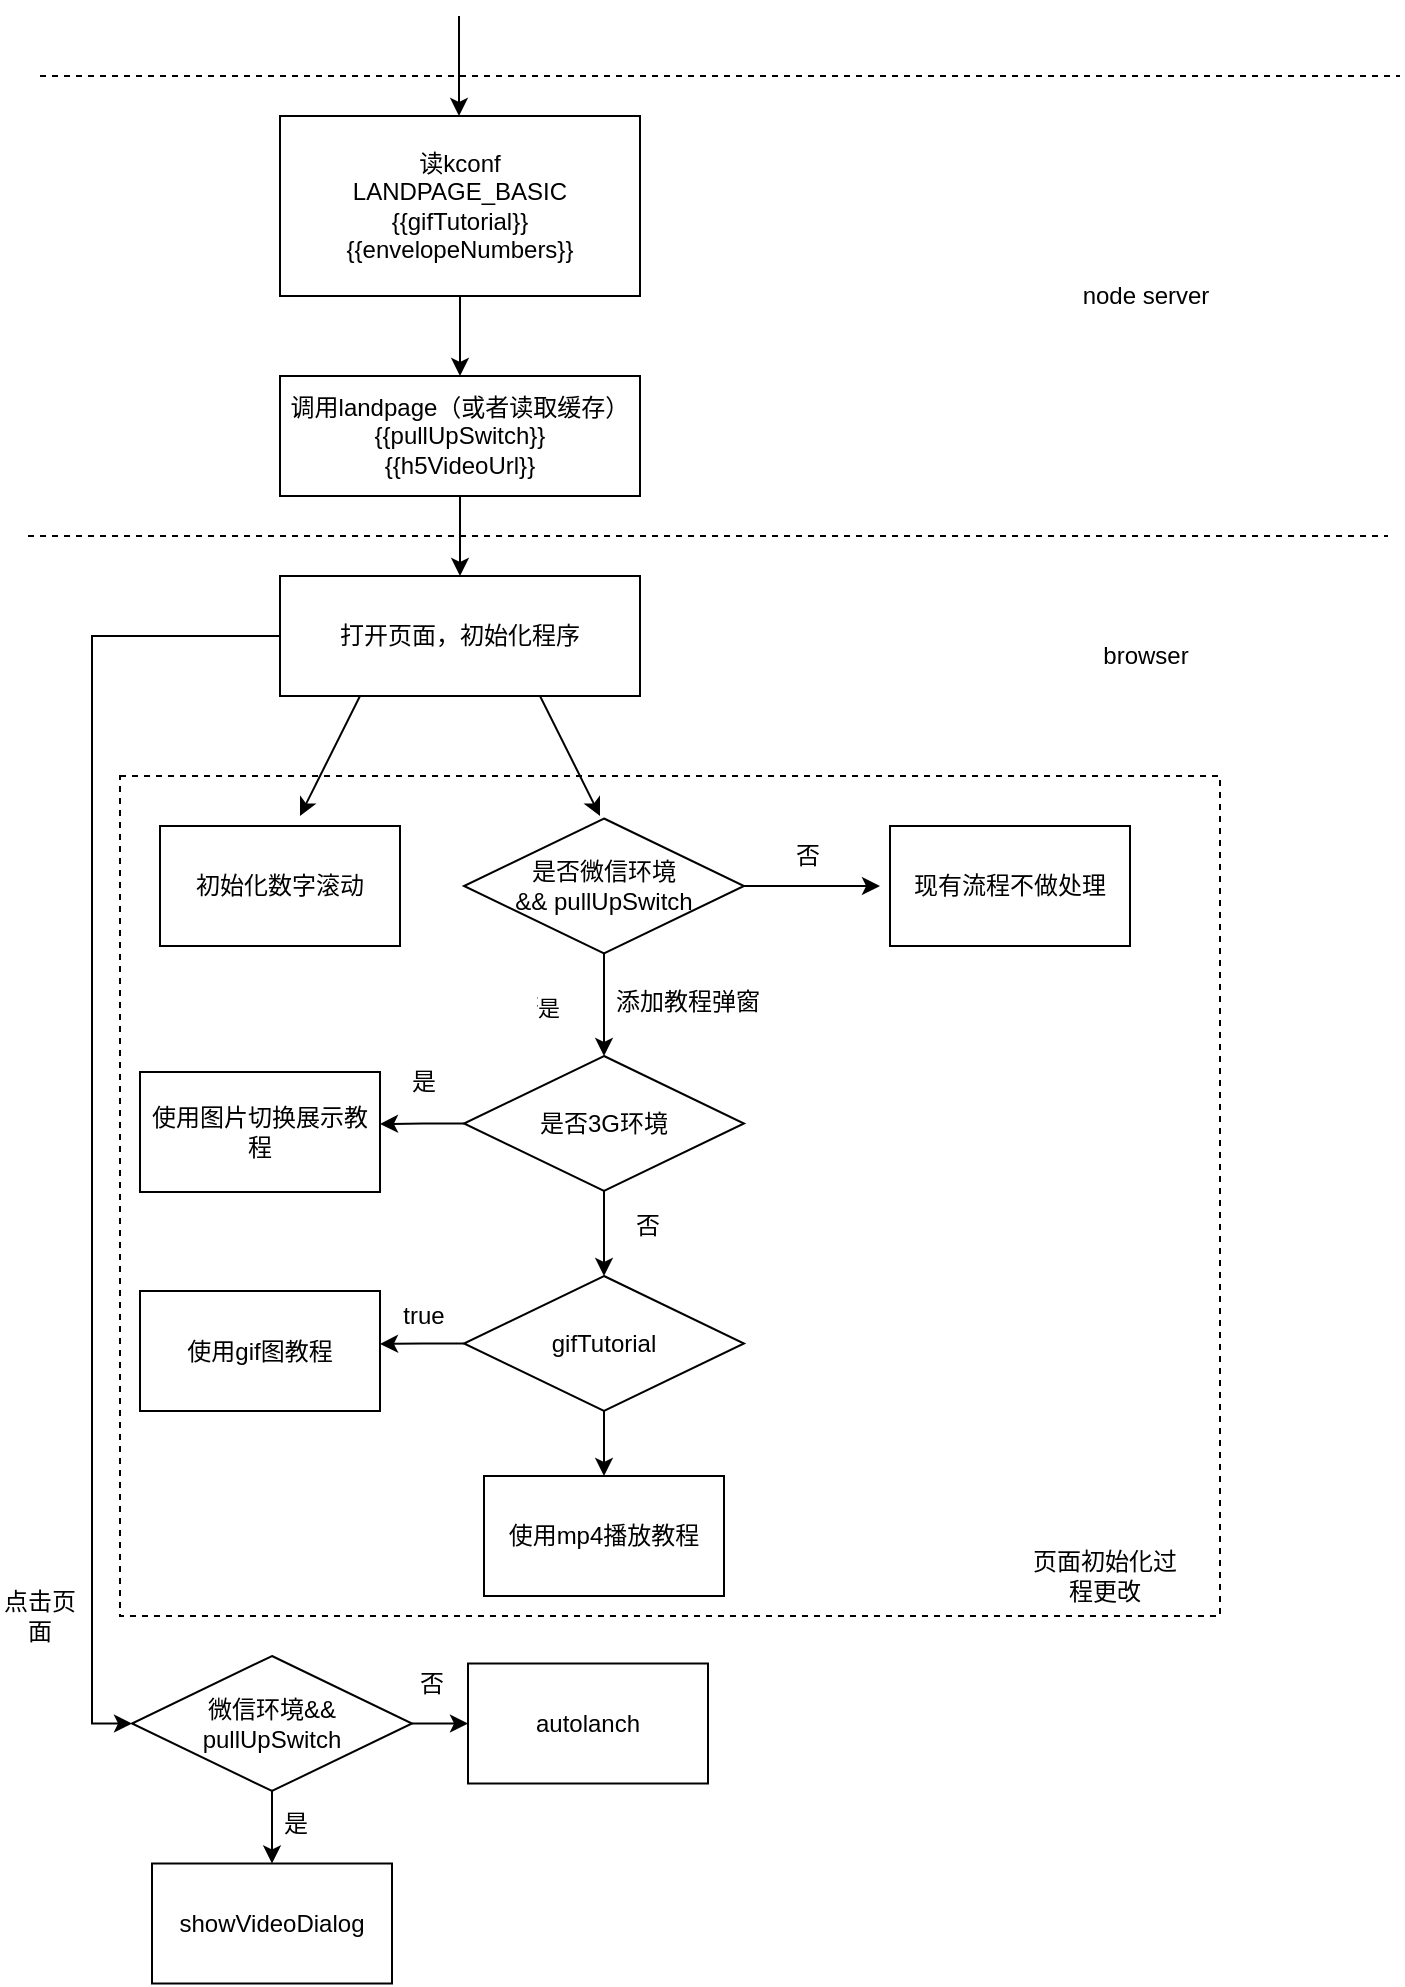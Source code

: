 <mxfile version="14.2.9" type="github">
  <diagram id="kttMU8aqjuccED0ETCXs" name="第 1 页">
    <mxGraphModel dx="2066" dy="1056" grid="1" gridSize="10" guides="1" tooltips="1" connect="1" arrows="1" fold="1" page="1" pageScale="1" pageWidth="827" pageHeight="1169" math="0" shadow="0">
      <root>
        <mxCell id="0" />
        <mxCell id="1" parent="0" />
        <mxCell id="LLrbU3jSWrvTlNxRiFdD-1" value="" style="endArrow=classic;html=1;" edge="1" parent="1">
          <mxGeometry width="50" height="50" relative="1" as="geometry">
            <mxPoint x="289.5" y="120" as="sourcePoint" />
            <mxPoint x="289.5" y="170" as="targetPoint" />
          </mxGeometry>
        </mxCell>
        <mxCell id="LLrbU3jSWrvTlNxRiFdD-6" style="edgeStyle=orthogonalEdgeStyle;rounded=0;orthogonalLoop=1;jettySize=auto;html=1;" edge="1" parent="1" source="LLrbU3jSWrvTlNxRiFdD-2">
          <mxGeometry relative="1" as="geometry">
            <mxPoint x="290" y="300" as="targetPoint" />
          </mxGeometry>
        </mxCell>
        <mxCell id="LLrbU3jSWrvTlNxRiFdD-2" value="读kconf&lt;br&gt;LANDPAGE_BASIC&lt;br&gt;{{gifTutorial}}&lt;br&gt;{{envelopeNumbers}}" style="rounded=0;whiteSpace=wrap;html=1;" vertex="1" parent="1">
          <mxGeometry x="200" y="170" width="180" height="90" as="geometry" />
        </mxCell>
        <mxCell id="LLrbU3jSWrvTlNxRiFdD-4" value="node server" style="text;html=1;strokeColor=none;fillColor=none;align=center;verticalAlign=middle;whiteSpace=wrap;rounded=0;" vertex="1" parent="1">
          <mxGeometry x="560" y="250" width="146" height="20" as="geometry" />
        </mxCell>
        <mxCell id="LLrbU3jSWrvTlNxRiFdD-5" value="" style="endArrow=none;dashed=1;html=1;" edge="1" parent="1">
          <mxGeometry width="50" height="50" relative="1" as="geometry">
            <mxPoint x="80" y="150" as="sourcePoint" />
            <mxPoint x="760" y="150" as="targetPoint" />
          </mxGeometry>
        </mxCell>
        <mxCell id="LLrbU3jSWrvTlNxRiFdD-10" style="edgeStyle=orthogonalEdgeStyle;rounded=0;orthogonalLoop=1;jettySize=auto;html=1;" edge="1" parent="1" source="LLrbU3jSWrvTlNxRiFdD-8">
          <mxGeometry relative="1" as="geometry">
            <mxPoint x="290" y="400" as="targetPoint" />
          </mxGeometry>
        </mxCell>
        <mxCell id="LLrbU3jSWrvTlNxRiFdD-8" value="调用landpage（或者读取缓存）&lt;br&gt;{{pullUpSwitch}}&lt;br&gt;{{h5VideoUrl}}" style="rounded=0;whiteSpace=wrap;html=1;" vertex="1" parent="1">
          <mxGeometry x="200" y="300" width="180" height="60" as="geometry" />
        </mxCell>
        <mxCell id="LLrbU3jSWrvTlNxRiFdD-60" style="edgeStyle=orthogonalEdgeStyle;rounded=0;orthogonalLoop=1;jettySize=auto;html=1;exitX=0;exitY=0.5;exitDx=0;exitDy=0;entryX=0;entryY=0.5;entryDx=0;entryDy=0;" edge="1" parent="1" source="LLrbU3jSWrvTlNxRiFdD-12" target="LLrbU3jSWrvTlNxRiFdD-46">
          <mxGeometry relative="1" as="geometry">
            <mxPoint x="120" y="990" as="targetPoint" />
          </mxGeometry>
        </mxCell>
        <mxCell id="LLrbU3jSWrvTlNxRiFdD-12" value="打开页面，初始化程序" style="rounded=0;whiteSpace=wrap;html=1;" vertex="1" parent="1">
          <mxGeometry x="200" y="400" width="180" height="60" as="geometry" />
        </mxCell>
        <mxCell id="LLrbU3jSWrvTlNxRiFdD-13" value="" style="endArrow=classic;html=1;" edge="1" parent="1">
          <mxGeometry width="50" height="50" relative="1" as="geometry">
            <mxPoint x="240" y="460" as="sourcePoint" />
            <mxPoint x="210" y="520" as="targetPoint" />
          </mxGeometry>
        </mxCell>
        <mxCell id="LLrbU3jSWrvTlNxRiFdD-14" value="" style="endArrow=classic;html=1;" edge="1" parent="1">
          <mxGeometry width="50" height="50" relative="1" as="geometry">
            <mxPoint x="330" y="460" as="sourcePoint" />
            <mxPoint x="360" y="520" as="targetPoint" />
          </mxGeometry>
        </mxCell>
        <mxCell id="LLrbU3jSWrvTlNxRiFdD-15" value="初始化数字滚动&lt;br&gt;" style="rounded=0;whiteSpace=wrap;html=1;" vertex="1" parent="1">
          <mxGeometry x="140" y="525" width="120" height="60" as="geometry" />
        </mxCell>
        <mxCell id="LLrbU3jSWrvTlNxRiFdD-17" value="" style="endArrow=none;dashed=1;html=1;" edge="1" parent="1">
          <mxGeometry width="50" height="50" relative="1" as="geometry">
            <mxPoint x="74" y="380" as="sourcePoint" />
            <mxPoint x="754" y="380" as="targetPoint" />
          </mxGeometry>
        </mxCell>
        <mxCell id="LLrbU3jSWrvTlNxRiFdD-18" value="browser" style="text;html=1;strokeColor=none;fillColor=none;align=center;verticalAlign=middle;whiteSpace=wrap;rounded=0;" vertex="1" parent="1">
          <mxGeometry x="560" y="430" width="146" height="20" as="geometry" />
        </mxCell>
        <mxCell id="LLrbU3jSWrvTlNxRiFdD-21" style="edgeStyle=orthogonalEdgeStyle;rounded=0;orthogonalLoop=1;jettySize=auto;html=1;exitX=1;exitY=0.5;exitDx=0;exitDy=0;" edge="1" parent="1" source="LLrbU3jSWrvTlNxRiFdD-19">
          <mxGeometry relative="1" as="geometry">
            <mxPoint x="500" y="555" as="targetPoint" />
          </mxGeometry>
        </mxCell>
        <mxCell id="LLrbU3jSWrvTlNxRiFdD-24" style="edgeStyle=orthogonalEdgeStyle;rounded=0;orthogonalLoop=1;jettySize=auto;html=1;" edge="1" parent="1" source="LLrbU3jSWrvTlNxRiFdD-19">
          <mxGeometry relative="1" as="geometry">
            <mxPoint x="362" y="640" as="targetPoint" />
          </mxGeometry>
        </mxCell>
        <mxCell id="LLrbU3jSWrvTlNxRiFdD-19" value="是否微信环境&lt;br&gt;&amp;amp;&amp;amp; pullUpSwitch" style="rhombus;whiteSpace=wrap;html=1;" vertex="1" parent="1">
          <mxGeometry x="292" y="521.25" width="140" height="67.5" as="geometry" />
        </mxCell>
        <mxCell id="LLrbU3jSWrvTlNxRiFdD-22" value="现有流程不做处理" style="rounded=0;whiteSpace=wrap;html=1;" vertex="1" parent="1">
          <mxGeometry x="505" y="525" width="120" height="60" as="geometry" />
        </mxCell>
        <mxCell id="LLrbU3jSWrvTlNxRiFdD-23" value="" style="rounded=0;whiteSpace=wrap;html=1;fillColor=none;dashed=1;" vertex="1" parent="1">
          <mxGeometry x="120" y="500" width="550" height="420" as="geometry" />
        </mxCell>
        <mxCell id="LLrbU3jSWrvTlNxRiFdD-28" style="edgeStyle=orthogonalEdgeStyle;rounded=0;orthogonalLoop=1;jettySize=auto;html=1;exitX=0;exitY=0.5;exitDx=0;exitDy=0;" edge="1" parent="1" source="LLrbU3jSWrvTlNxRiFdD-26">
          <mxGeometry relative="1" as="geometry">
            <mxPoint x="250" y="674" as="targetPoint" />
          </mxGeometry>
        </mxCell>
        <mxCell id="LLrbU3jSWrvTlNxRiFdD-32" style="edgeStyle=orthogonalEdgeStyle;rounded=0;orthogonalLoop=1;jettySize=auto;html=1;exitX=0.5;exitY=1;exitDx=0;exitDy=0;" edge="1" parent="1" source="LLrbU3jSWrvTlNxRiFdD-26">
          <mxGeometry relative="1" as="geometry">
            <mxPoint x="362" y="750" as="targetPoint" />
          </mxGeometry>
        </mxCell>
        <mxCell id="LLrbU3jSWrvTlNxRiFdD-26" value="是否3G环境" style="rhombus;whiteSpace=wrap;html=1;" vertex="1" parent="1">
          <mxGeometry x="292" y="640" width="140" height="67.5" as="geometry" />
        </mxCell>
        <mxCell id="LLrbU3jSWrvTlNxRiFdD-27" value="添加教程弹窗" style="text;html=1;strokeColor=none;fillColor=none;align=center;verticalAlign=middle;whiteSpace=wrap;rounded=0;dashed=1;" vertex="1" parent="1">
          <mxGeometry x="364" y="608" width="80" height="10" as="geometry" />
        </mxCell>
        <mxCell id="LLrbU3jSWrvTlNxRiFdD-29" value="使用图片切换展示教程" style="rounded=0;whiteSpace=wrap;html=1;fillColor=none;" vertex="1" parent="1">
          <mxGeometry x="130" y="648" width="120" height="60" as="geometry" />
        </mxCell>
        <mxCell id="LLrbU3jSWrvTlNxRiFdD-30" value="是" style="text;html=1;strokeColor=none;fillColor=none;align=center;verticalAlign=middle;whiteSpace=wrap;rounded=0;dashed=1;" vertex="1" parent="1">
          <mxGeometry x="252" y="648" width="40" height="10" as="geometry" />
        </mxCell>
        <mxCell id="LLrbU3jSWrvTlNxRiFdD-35" style="edgeStyle=orthogonalEdgeStyle;rounded=0;orthogonalLoop=1;jettySize=auto;html=1;" edge="1" parent="1" source="LLrbU3jSWrvTlNxRiFdD-34">
          <mxGeometry relative="1" as="geometry">
            <mxPoint x="250" y="784" as="targetPoint" />
          </mxGeometry>
        </mxCell>
        <mxCell id="LLrbU3jSWrvTlNxRiFdD-39" style="edgeStyle=orthogonalEdgeStyle;rounded=0;orthogonalLoop=1;jettySize=auto;html=1;exitX=0.5;exitY=1;exitDx=0;exitDy=0;" edge="1" parent="1" source="LLrbU3jSWrvTlNxRiFdD-34">
          <mxGeometry relative="1" as="geometry">
            <mxPoint x="362" y="850" as="targetPoint" />
          </mxGeometry>
        </mxCell>
        <mxCell id="LLrbU3jSWrvTlNxRiFdD-34" value="gifTutorial" style="rhombus;whiteSpace=wrap;html=1;" vertex="1" parent="1">
          <mxGeometry x="292" y="750" width="140" height="67.5" as="geometry" />
        </mxCell>
        <mxCell id="LLrbU3jSWrvTlNxRiFdD-36" value="使用gif图教程" style="rounded=0;whiteSpace=wrap;html=1;fillColor=none;" vertex="1" parent="1">
          <mxGeometry x="130" y="757.5" width="120" height="60" as="geometry" />
        </mxCell>
        <mxCell id="LLrbU3jSWrvTlNxRiFdD-37" value="true" style="text;html=1;strokeColor=none;fillColor=none;align=center;verticalAlign=middle;whiteSpace=wrap;rounded=0;dashed=1;" vertex="1" parent="1">
          <mxGeometry x="252" y="764.5" width="40" height="10" as="geometry" />
        </mxCell>
        <mxCell id="LLrbU3jSWrvTlNxRiFdD-38" value="否" style="text;html=1;strokeColor=none;fillColor=none;align=center;verticalAlign=middle;whiteSpace=wrap;rounded=0;dashed=1;" vertex="1" parent="1">
          <mxGeometry x="364" y="720" width="40" height="10" as="geometry" />
        </mxCell>
        <mxCell id="LLrbU3jSWrvTlNxRiFdD-40" value="使用mp4播放教程" style="rounded=0;whiteSpace=wrap;html=1;fillColor=none;" vertex="1" parent="1">
          <mxGeometry x="302" y="850" width="120" height="60" as="geometry" />
        </mxCell>
        <mxCell id="LLrbU3jSWrvTlNxRiFdD-41" value="页面初始化过程更改" style="text;html=1;strokeColor=none;fillColor=none;align=center;verticalAlign=middle;whiteSpace=wrap;rounded=0;" vertex="1" parent="1">
          <mxGeometry x="570" y="890" width="85" height="20" as="geometry" />
        </mxCell>
        <mxCell id="LLrbU3jSWrvTlNxRiFdD-52" style="edgeStyle=orthogonalEdgeStyle;rounded=0;orthogonalLoop=1;jettySize=auto;html=1;exitX=1;exitY=0.5;exitDx=0;exitDy=0;" edge="1" parent="1" source="LLrbU3jSWrvTlNxRiFdD-46">
          <mxGeometry relative="1" as="geometry">
            <mxPoint x="294" y="973.75" as="targetPoint" />
          </mxGeometry>
        </mxCell>
        <mxCell id="LLrbU3jSWrvTlNxRiFdD-55" style="edgeStyle=orthogonalEdgeStyle;rounded=0;orthogonalLoop=1;jettySize=auto;html=1;" edge="1" parent="1" source="LLrbU3jSWrvTlNxRiFdD-46">
          <mxGeometry relative="1" as="geometry">
            <mxPoint x="196" y="1043.75" as="targetPoint" />
          </mxGeometry>
        </mxCell>
        <mxCell id="LLrbU3jSWrvTlNxRiFdD-46" value="微信环境&amp;amp;&amp;amp;&lt;br&gt;pullUpSwitch" style="rhombus;whiteSpace=wrap;html=1;" vertex="1" parent="1">
          <mxGeometry x="126" y="940" width="140" height="67.5" as="geometry" />
        </mxCell>
        <mxCell id="LLrbU3jSWrvTlNxRiFdD-47" value="否" style="text;html=1;strokeColor=none;fillColor=none;align=center;verticalAlign=middle;whiteSpace=wrap;rounded=0;" vertex="1" parent="1">
          <mxGeometry x="444" y="530" width="40" height="20" as="geometry" />
        </mxCell>
        <mxCell id="LLrbU3jSWrvTlNxRiFdD-48" value="否" style="text;html=1;strokeColor=none;fillColor=none;align=center;verticalAlign=middle;whiteSpace=wrap;rounded=0;dashed=1;" vertex="1" parent="1">
          <mxGeometry x="314" y="611" width="40" height="10" as="geometry" />
        </mxCell>
        <mxCell id="LLrbU3jSWrvTlNxRiFdD-51" value="是" style="edgeStyle=orthogonalEdgeStyle;rounded=0;orthogonalLoop=1;jettySize=auto;html=1;exitX=0.5;exitY=1;exitDx=0;exitDy=0;entryX=0.5;entryY=0;entryDx=0;entryDy=0;" edge="1" parent="1" source="LLrbU3jSWrvTlNxRiFdD-48" target="LLrbU3jSWrvTlNxRiFdD-48">
          <mxGeometry relative="1" as="geometry" />
        </mxCell>
        <mxCell id="LLrbU3jSWrvTlNxRiFdD-54" value="autolanch" style="rounded=0;whiteSpace=wrap;html=1;fillColor=none;" vertex="1" parent="1">
          <mxGeometry x="294" y="943.75" width="120" height="60" as="geometry" />
        </mxCell>
        <mxCell id="LLrbU3jSWrvTlNxRiFdD-57" value="showVideoDialog" style="rounded=0;whiteSpace=wrap;html=1;fillColor=none;" vertex="1" parent="1">
          <mxGeometry x="136" y="1043.75" width="120" height="60" as="geometry" />
        </mxCell>
        <mxCell id="LLrbU3jSWrvTlNxRiFdD-58" value="否" style="text;html=1;strokeColor=none;fillColor=none;align=center;verticalAlign=middle;whiteSpace=wrap;rounded=0;" vertex="1" parent="1">
          <mxGeometry x="256" y="943.75" width="40" height="20" as="geometry" />
        </mxCell>
        <mxCell id="LLrbU3jSWrvTlNxRiFdD-59" value="是" style="text;html=1;strokeColor=none;fillColor=none;align=center;verticalAlign=middle;whiteSpace=wrap;rounded=0;" vertex="1" parent="1">
          <mxGeometry x="188" y="1013.75" width="40" height="20" as="geometry" />
        </mxCell>
        <mxCell id="LLrbU3jSWrvTlNxRiFdD-61" value="点击页面" style="text;html=1;strokeColor=none;fillColor=none;align=center;verticalAlign=middle;whiteSpace=wrap;rounded=0;" vertex="1" parent="1">
          <mxGeometry x="60" y="910" width="40" height="20" as="geometry" />
        </mxCell>
      </root>
    </mxGraphModel>
  </diagram>
</mxfile>

